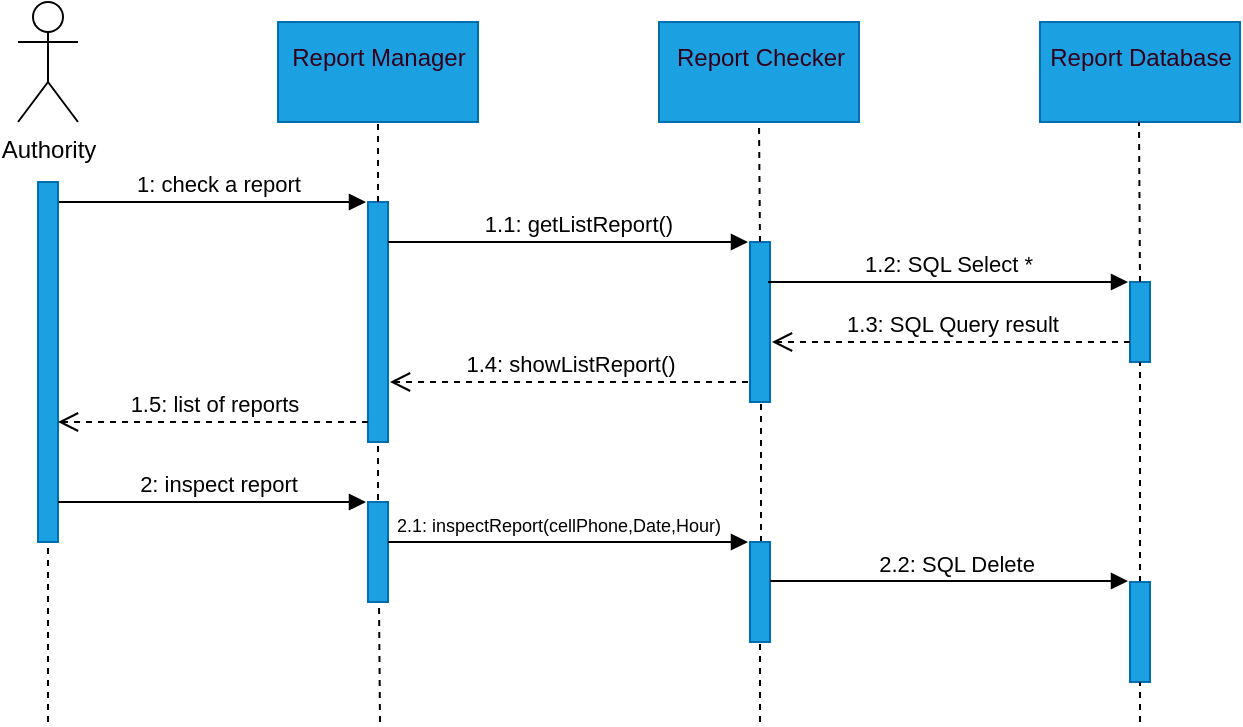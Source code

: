 <mxfile version="12.3.3" type="device" pages="1"><diagram id="rKkDSrBLfncaqNEui5Pw" name="Page-1"><mxGraphModel dx="219" dy="531" grid="1" gridSize="10" guides="1" tooltips="1" connect="1" arrows="1" fold="1" page="1" pageScale="1" pageWidth="850" pageHeight="1100" math="0" shadow="0"><root><mxCell id="0"/><mxCell id="1" parent="0"/><mxCell id="NCuNExbCwtKJjIklCfNB-1" value="Authority" style="shape=umlActor;verticalLabelPosition=bottom;labelBackgroundColor=#ffffff;verticalAlign=top;html=1;outlineConnect=0;" parent="1" vertex="1"><mxGeometry x="80" y="160" width="30" height="60" as="geometry"/></mxCell><mxCell id="NCuNExbCwtKJjIklCfNB-11" value="&lt;div&gt;&lt;font color=&quot;#33001A&quot;&gt;Report Checker&lt;br&gt;&lt;/font&gt;&lt;/div&gt;&lt;div&gt;&lt;br&gt;&lt;/div&gt;" style="html=1;fillColor=#1ba1e2;strokeColor=#006EAF;fontColor=#ffffff;" parent="1" vertex="1"><mxGeometry x="400.5" y="170" width="100" height="50" as="geometry"/></mxCell><mxCell id="NCuNExbCwtKJjIklCfNB-14" value="" style="html=1;points=[];perimeter=orthogonalPerimeter;fillColor=#1ba1e2;strokeColor=#006EAF;fontColor=#ffffff;" parent="1" vertex="1"><mxGeometry x="255" y="260" width="10" height="120" as="geometry"/></mxCell><mxCell id="NCuNExbCwtKJjIklCfNB-16" value="" style="html=1;points=[];perimeter=orthogonalPerimeter;fillColor=#1ba1e2;strokeColor=#006EAF;fontColor=#ffffff;" parent="1" vertex="1"><mxGeometry x="446" y="280" width="10" height="80" as="geometry"/></mxCell><mxCell id="NCuNExbCwtKJjIklCfNB-18" value="&lt;div&gt;&lt;font color=&quot;#33001A&quot;&gt;Report Manager&lt;/font&gt;&lt;/div&gt;&lt;div&gt;&lt;br&gt;&lt;/div&gt;" style="html=1;fillColor=#1ba1e2;strokeColor=#006EAF;fontColor=#ffffff;" parent="1" vertex="1"><mxGeometry x="210" y="170" width="100" height="50" as="geometry"/></mxCell><mxCell id="NCuNExbCwtKJjIklCfNB-19" value="&lt;div&gt;&lt;font color=&quot;#33001A&quot;&gt;Report Database&lt;/font&gt;&lt;/div&gt;&lt;div&gt;&lt;br&gt;&lt;/div&gt;" style="html=1;fillColor=#1ba1e2;strokeColor=#006EAF;fontColor=#ffffff;" parent="1" vertex="1"><mxGeometry x="591" y="170" width="100" height="50" as="geometry"/></mxCell><mxCell id="NCuNExbCwtKJjIklCfNB-20" value="" style="html=1;points=[];perimeter=orthogonalPerimeter;fillColor=#1ba1e2;strokeColor=#006EAF;fontColor=#ffffff;" parent="1" vertex="1"><mxGeometry x="636" y="300" width="10" height="40" as="geometry"/></mxCell><mxCell id="w1YCGEpkLO6neRUJzLaK-1" value="" style="endArrow=none;dashed=1;html=1;entryX=0.5;entryY=1;entryDx=0;entryDy=0;" parent="1" target="NCuNExbCwtKJjIklCfNB-18" edge="1"><mxGeometry width="50" height="50" relative="1" as="geometry"><mxPoint x="260" y="260" as="sourcePoint"/><mxPoint x="310" y="210" as="targetPoint"/></mxGeometry></mxCell><mxCell id="w1YCGEpkLO6neRUJzLaK-2" value="1: check a report" style="html=1;verticalAlign=bottom;endArrow=block;" parent="1" edge="1"><mxGeometry x="0.039" width="80" relative="1" as="geometry"><mxPoint x="100" y="260" as="sourcePoint"/><mxPoint x="254" y="260" as="targetPoint"/><mxPoint as="offset"/></mxGeometry></mxCell><mxCell id="w1YCGEpkLO6neRUJzLaK-4" value="&lt;font style=&quot;font-size: 11px&quot;&gt;1.1: getListReport&lt;/font&gt;()" style="html=1;verticalAlign=bottom;endArrow=block;" parent="1" source="NCuNExbCwtKJjIklCfNB-14" edge="1"><mxGeometry x="0.056" width="80" relative="1" as="geometry"><mxPoint x="270" y="280" as="sourcePoint"/><mxPoint x="445" y="280" as="targetPoint"/><mxPoint as="offset"/></mxGeometry></mxCell><mxCell id="w1YCGEpkLO6neRUJzLaK-5" value="" style="endArrow=none;dashed=1;html=1;entryX=0.5;entryY=1;entryDx=0;entryDy=0;" parent="1" target="NCuNExbCwtKJjIklCfNB-11" edge="1"><mxGeometry width="50" height="50" relative="1" as="geometry"><mxPoint x="451" y="280" as="sourcePoint"/><mxPoint x="501" y="230" as="targetPoint"/></mxGeometry></mxCell><mxCell id="w1YCGEpkLO6neRUJzLaK-6" value="1.2: SQL Select *" style="html=1;verticalAlign=bottom;endArrow=block;" parent="1" edge="1"><mxGeometry width="80" relative="1" as="geometry"><mxPoint x="455" y="300" as="sourcePoint"/><mxPoint x="635" y="300" as="targetPoint"/></mxGeometry></mxCell><mxCell id="w1YCGEpkLO6neRUJzLaK-8" value="" style="endArrow=none;dashed=1;html=1;entryX=0.5;entryY=1;entryDx=0;entryDy=0;" parent="1" edge="1"><mxGeometry width="50" height="50" relative="1" as="geometry"><mxPoint x="641" y="300" as="sourcePoint"/><mxPoint x="640.5" y="220" as="targetPoint"/></mxGeometry></mxCell><mxCell id="w1YCGEpkLO6neRUJzLaK-11" value="" style="endArrow=none;dashed=1;html=1;" parent="1" edge="1"><mxGeometry width="50" height="50" relative="1" as="geometry"><mxPoint x="641" y="450" as="sourcePoint"/><mxPoint x="641" y="340" as="targetPoint"/></mxGeometry></mxCell><mxCell id="w1YCGEpkLO6neRUJzLaK-25" value="" style="html=1;points=[];perimeter=orthogonalPerimeter;fillColor=#1ba1e2;strokeColor=#006EAF;fontColor=#ffffff;" parent="1" vertex="1"><mxGeometry x="90" y="250" width="10" height="180" as="geometry"/></mxCell><mxCell id="TSAxp61gVC9d0xVrMYvS-3" value="1.3: SQL Query result " style="html=1;verticalAlign=bottom;endArrow=open;dashed=1;endSize=8;" parent="1" source="NCuNExbCwtKJjIklCfNB-20" edge="1"><mxGeometry relative="1" as="geometry"><mxPoint x="537" y="330" as="sourcePoint"/><mxPoint x="457" y="330" as="targetPoint"/></mxGeometry></mxCell><mxCell id="TSAxp61gVC9d0xVrMYvS-4" value="1.4: showListReport() " style="html=1;verticalAlign=bottom;endArrow=open;dashed=1;endSize=8;" parent="1" edge="1"><mxGeometry relative="1" as="geometry"><mxPoint x="445" y="350" as="sourcePoint"/><mxPoint x="266" y="350" as="targetPoint"/></mxGeometry></mxCell><mxCell id="TSAxp61gVC9d0xVrMYvS-5" value="" style="endArrow=none;dashed=1;html=1;entryX=0.5;entryY=1;entryDx=0;entryDy=0;" parent="1" edge="1"><mxGeometry width="50" height="50" relative="1" as="geometry"><mxPoint x="260" y="409" as="sourcePoint"/><mxPoint x="260" y="379" as="targetPoint"/></mxGeometry></mxCell><mxCell id="TSAxp61gVC9d0xVrMYvS-6" value="" style="endArrow=none;dashed=1;html=1;entryX=0.5;entryY=1;entryDx=0;entryDy=0;" parent="1" source="TSAxp61gVC9d0xVrMYvS-12" edge="1"><mxGeometry width="50" height="50" relative="1" as="geometry"><mxPoint x="451.5" y="400" as="sourcePoint"/><mxPoint x="451.5" y="360" as="targetPoint"/></mxGeometry></mxCell><mxCell id="TSAxp61gVC9d0xVrMYvS-7" value="1.5: list of reports " style="html=1;verticalAlign=bottom;endArrow=open;dashed=1;endSize=8;" parent="1" source="NCuNExbCwtKJjIklCfNB-14" edge="1"><mxGeometry relative="1" as="geometry"><mxPoint x="250" y="370" as="sourcePoint"/><mxPoint x="100" y="370" as="targetPoint"/></mxGeometry></mxCell><mxCell id="TSAxp61gVC9d0xVrMYvS-8" value="2: inspect report" style="html=1;verticalAlign=bottom;endArrow=block;" parent="1" edge="1"><mxGeometry x="0.039" width="80" relative="1" as="geometry"><mxPoint x="100" y="410" as="sourcePoint"/><mxPoint x="254" y="410" as="targetPoint"/><mxPoint as="offset"/></mxGeometry></mxCell><mxCell id="TSAxp61gVC9d0xVrMYvS-9" value="" style="html=1;points=[];perimeter=orthogonalPerimeter;fillColor=#1ba1e2;strokeColor=#006EAF;fontColor=#ffffff;" parent="1" vertex="1"><mxGeometry x="255" y="410" width="10" height="50" as="geometry"/></mxCell><mxCell id="TSAxp61gVC9d0xVrMYvS-10" value="" style="endArrow=none;dashed=1;html=1;entryX=0.5;entryY=1;entryDx=0;entryDy=0;" parent="1" edge="1"><mxGeometry width="50" height="50" relative="1" as="geometry"><mxPoint x="95" y="520" as="sourcePoint"/><mxPoint x="95" y="430" as="targetPoint"/></mxGeometry></mxCell><mxCell id="TSAxp61gVC9d0xVrMYvS-11" value="" style="endArrow=none;dashed=1;html=1;entryX=0.5;entryY=1;entryDx=0;entryDy=0;" parent="1" edge="1"><mxGeometry width="50" height="50" relative="1" as="geometry"><mxPoint x="261" y="520" as="sourcePoint"/><mxPoint x="260.5" y="460" as="targetPoint"/></mxGeometry></mxCell><mxCell id="TSAxp61gVC9d0xVrMYvS-12" value="" style="html=1;points=[];perimeter=orthogonalPerimeter;fillColor=#1ba1e2;strokeColor=#006EAF;fontColor=#ffffff;" parent="1" vertex="1"><mxGeometry x="446" y="430" width="10" height="50" as="geometry"/></mxCell><mxCell id="TSAxp61gVC9d0xVrMYvS-13" value="" style="endArrow=none;dashed=1;html=1;entryX=0.5;entryY=1;entryDx=0;entryDy=0;" parent="1" edge="1"><mxGeometry width="50" height="50" relative="1" as="geometry"><mxPoint x="451" y="520" as="sourcePoint"/><mxPoint x="451" y="479.5" as="targetPoint"/></mxGeometry></mxCell><mxCell id="TSAxp61gVC9d0xVrMYvS-15" value="" style="html=1;points=[];perimeter=orthogonalPerimeter;fillColor=#1ba1e2;strokeColor=#006EAF;fontColor=#ffffff;" parent="1" vertex="1"><mxGeometry x="636" y="450" width="10" height="50" as="geometry"/></mxCell><mxCell id="TSAxp61gVC9d0xVrMYvS-16" value="" style="endArrow=none;dashed=1;html=1;" parent="1" target="TSAxp61gVC9d0xVrMYvS-15" edge="1"><mxGeometry width="50" height="50" relative="1" as="geometry"><mxPoint x="641" y="520" as="sourcePoint"/><mxPoint x="641" y="510" as="targetPoint"/></mxGeometry></mxCell><mxCell id="TSAxp61gVC9d0xVrMYvS-17" value="&lt;font style=&quot;font-size: 9px&quot;&gt;2.1: inspectReport(cellPhone,Date,Hour)&lt;/font&gt;" style="html=1;verticalAlign=bottom;endArrow=block;entryX=0.4;entryY=0;entryDx=0;entryDy=0;entryPerimeter=0;" parent="1" source="TSAxp61gVC9d0xVrMYvS-9" edge="1"><mxGeometry x="-0.056" width="80" relative="1" as="geometry"><mxPoint x="290" y="430" as="sourcePoint"/><mxPoint x="445" y="430" as="targetPoint"/><mxPoint as="offset"/></mxGeometry></mxCell><mxCell id="TSAxp61gVC9d0xVrMYvS-18" value="2.2: SQL Delete" style="html=1;verticalAlign=bottom;endArrow=block;entryX=0.4;entryY=0;entryDx=0;entryDy=0;entryPerimeter=0;" parent="1" edge="1"><mxGeometry x="0.039" width="80" relative="1" as="geometry"><mxPoint x="456" y="449.5" as="sourcePoint"/><mxPoint x="635" y="449.5" as="targetPoint"/><mxPoint as="offset"/></mxGeometry></mxCell></root></mxGraphModel></diagram></mxfile>